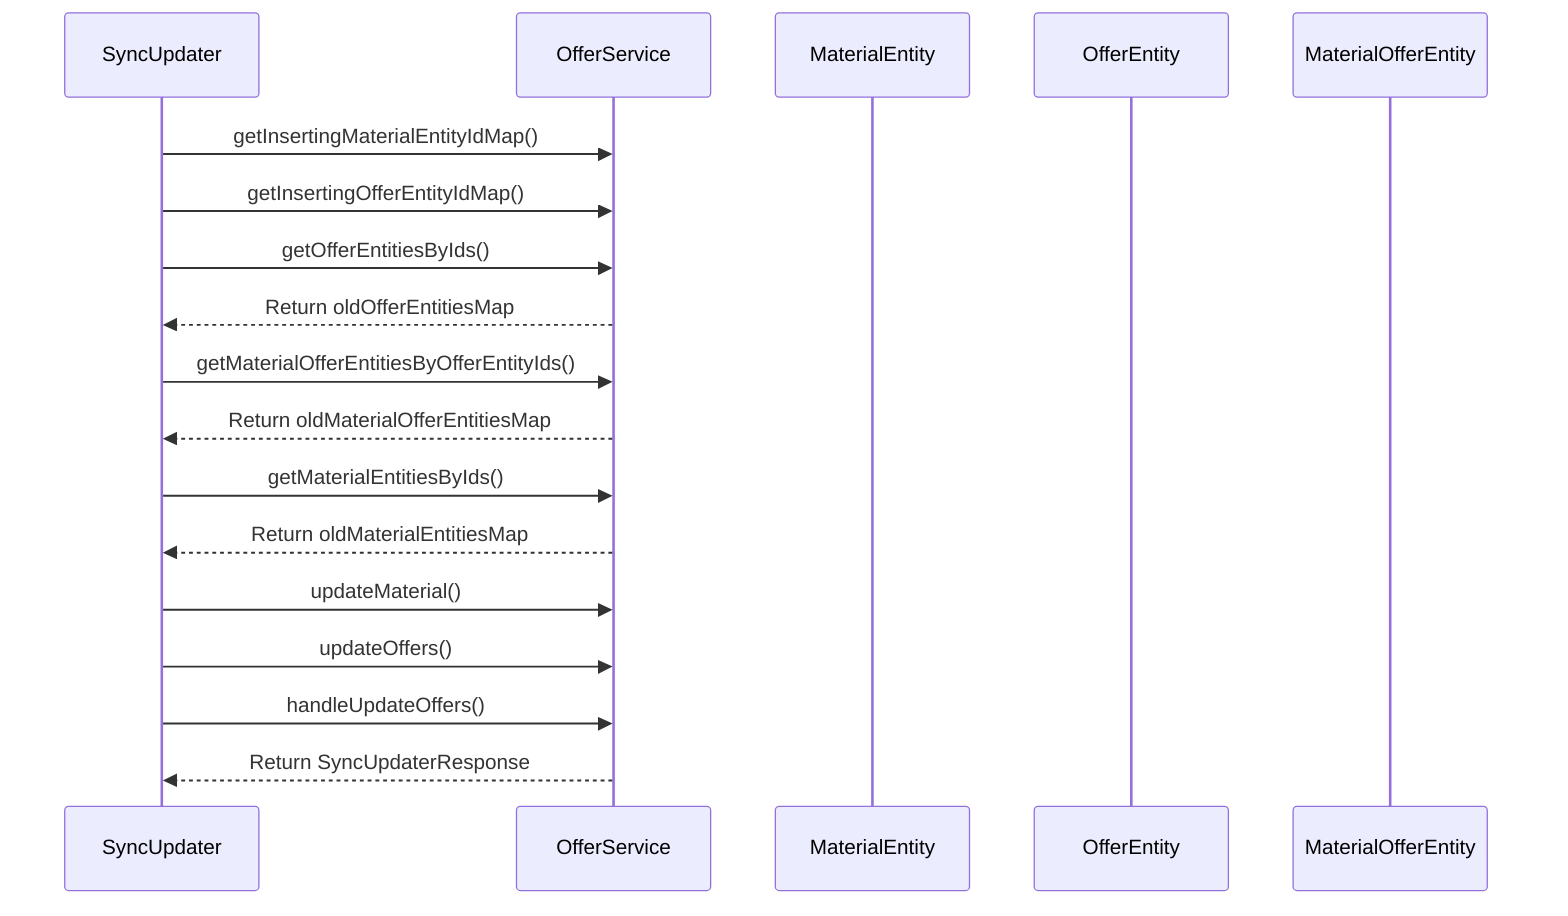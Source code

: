 sequenceDiagram
    participant SyncUpdater
    participant OfferService
    participant MaterialEntity
    participant OfferEntity
    participant MaterialOfferEntity
    
    SyncUpdater->>OfferService: getInsertingMaterialEntityIdMap()
    SyncUpdater->>OfferService: getInsertingOfferEntityIdMap()
    SyncUpdater->>OfferService: getOfferEntitiesByIds()
    OfferService-->>SyncUpdater: Return oldOfferEntitiesMap
    SyncUpdater->>OfferService: getMaterialOfferEntitiesByOfferEntityIds()
    OfferService-->>SyncUpdater: Return oldMaterialOfferEntitiesMap
    SyncUpdater->>OfferService: getMaterialEntitiesByIds()
    OfferService-->>SyncUpdater: Return oldMaterialEntitiesMap
    SyncUpdater->>OfferService: updateMaterial()
    SyncUpdater->>OfferService: updateOffers()
    SyncUpdater->>OfferService: handleUpdateOffers()
    OfferService-->>SyncUpdater: Return SyncUpdaterResponse
